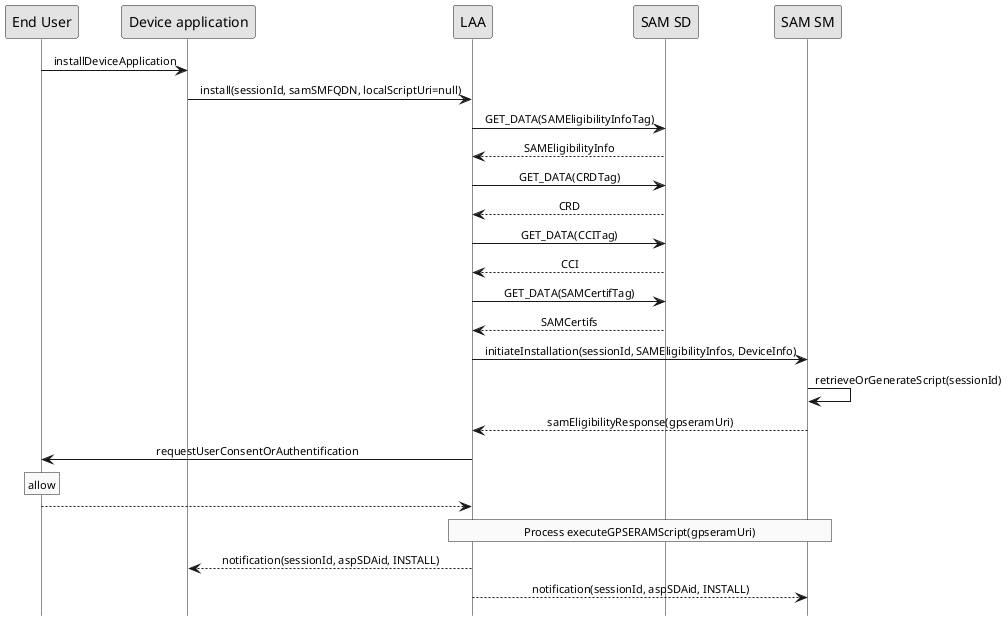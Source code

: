 @startuml
 
hide footbox
skinparam sequenceMessageAlign center
skinparam sequenceArrowFontSize 11
skinparam noteFontSize 11
skinparam monochrome true
skinparam lifelinestrategy solid
 
"End User" -> "Device application" : installDeviceApplication
"Device application" -> LAA : install(sessionId, samSMFQDN, localScriptUri=null)
LAA -> "SAM SD" : GET_DATA(SAMEligibilityInfoTag)
"SAM SD" --> LAA : SAMEligibilityInfo  
LAA -> "SAM SD" : GET_DATA(CRDTag)
"SAM SD" --> LAA : CRD
LAA -> "SAM SD" : GET_DATA(CCITag)
"SAM SD" --> LAA : CCI
LAA -> "SAM SD" : GET_DATA(SAMCertifTag)
"SAM SD" --> LAA : SAMCertifs
"LAA" -> "SAM SM" : initiateInstallation(sessionId, SAMEligibilityInfos, DeviceInfo) 
"SAM SM" -> "SAM SM" : retrieveOrGenerateScript(sessionId)
"SAM SM" --> LAA : samEligibilityResponse(gpseramUri)
 
LAA -> "End User" : requestUserConsentOrAuthentification
rnote over "End User": allow
LAA <-- "End User"
 
rnote over "LAA", "SAM SM"
     Process executeGPSERAMScript(gpseramUri)
end rnote
 
LAA --> "Device application" : notification(sessionId, aspSDAid, INSTALL)
 
LAA --> "SAM SM" : notification(sessionId, aspSDAid, INSTALL)
@enduml